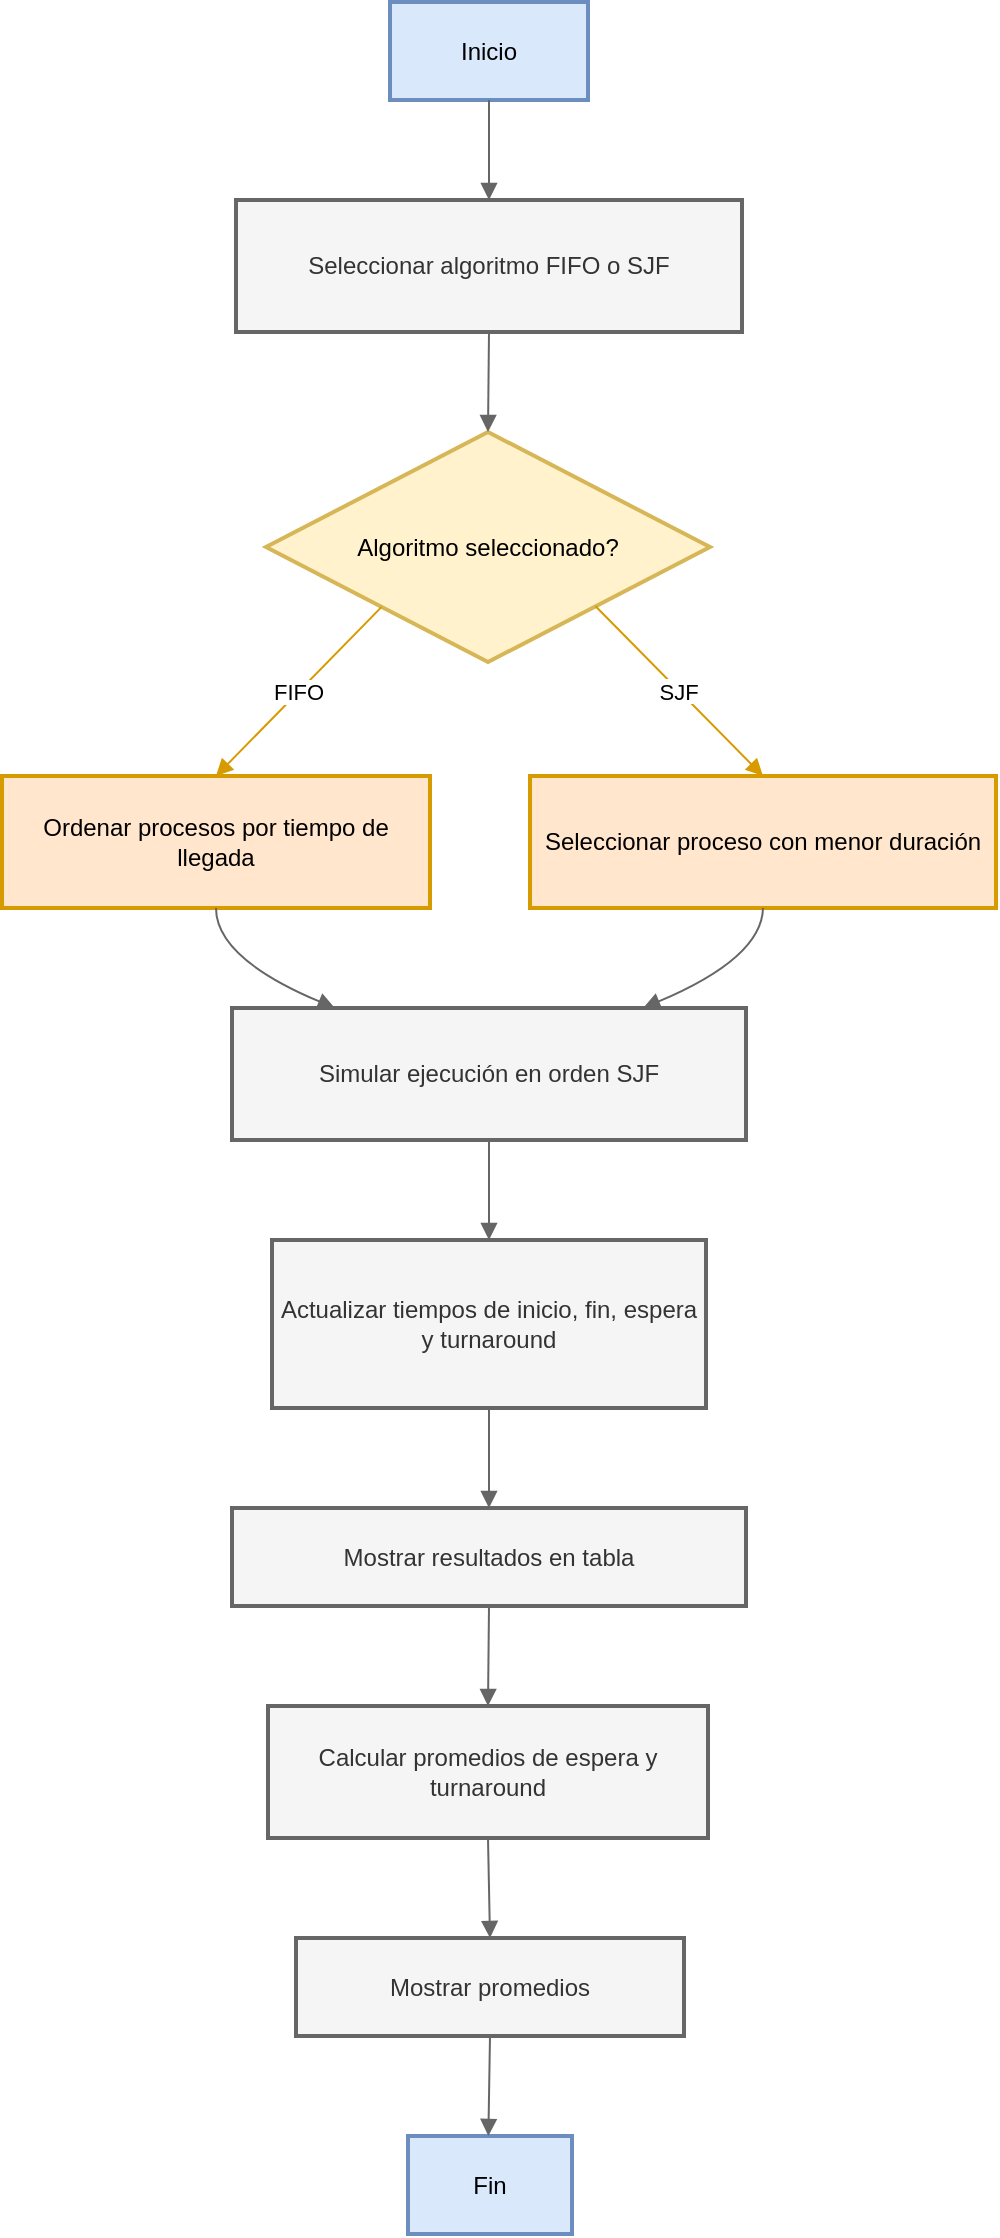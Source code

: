 <mxfile version="24.8.8">
  <diagram name="Página-1" id="UAwYXZ_2hnUKwbwkQpBd">
    <mxGraphModel dx="1965" dy="1292" grid="1" gridSize="10" guides="1" tooltips="1" connect="1" arrows="1" fold="1" page="1" pageScale="1" pageWidth="827" pageHeight="1169" math="0" shadow="0">
      <root>
        <mxCell id="0" />
        <mxCell id="1" parent="0" />
        <mxCell id="NXyp24lHpLye-iFpDave-1" value="Inicio" style="whiteSpace=wrap;strokeWidth=2;fillColor=#dae8fc;strokeColor=#6c8ebf;" vertex="1" parent="1">
          <mxGeometry x="359" y="27" width="99" height="49" as="geometry" />
        </mxCell>
        <mxCell id="NXyp24lHpLye-iFpDave-2" value="Seleccionar algoritmo FIFO o SJF" style="whiteSpace=wrap;strokeWidth=2;fillColor=#f5f5f5;fontColor=#333333;strokeColor=#666666;" vertex="1" parent="1">
          <mxGeometry x="282" y="126" width="253" height="66" as="geometry" />
        </mxCell>
        <mxCell id="NXyp24lHpLye-iFpDave-3" value="Algoritmo seleccionado?" style="rhombus;strokeWidth=2;whiteSpace=wrap;fillColor=#fff2cc;strokeColor=#d6b656;" vertex="1" parent="1">
          <mxGeometry x="297" y="242" width="222" height="115" as="geometry" />
        </mxCell>
        <mxCell id="NXyp24lHpLye-iFpDave-4" value="Ordenar procesos por tiempo de llegada" style="whiteSpace=wrap;strokeWidth=2;fillColor=#ffe6cc;strokeColor=#d79b00;" vertex="1" parent="1">
          <mxGeometry x="165" y="414" width="214" height="66" as="geometry" />
        </mxCell>
        <mxCell id="NXyp24lHpLye-iFpDave-5" value="Seleccionar proceso con menor duración" style="whiteSpace=wrap;strokeWidth=2;fillColor=#ffe6cc;strokeColor=#d79b00;" vertex="1" parent="1">
          <mxGeometry x="429" y="414" width="233" height="66" as="geometry" />
        </mxCell>
        <mxCell id="NXyp24lHpLye-iFpDave-6" value="Simular ejecución en orden SJF" style="whiteSpace=wrap;strokeWidth=2;fillColor=#f5f5f5;fontColor=#333333;strokeColor=#666666;" vertex="1" parent="1">
          <mxGeometry x="280" y="530" width="257" height="66" as="geometry" />
        </mxCell>
        <mxCell id="NXyp24lHpLye-iFpDave-7" value="Actualizar tiempos de inicio, fin, espera y turnaround" style="whiteSpace=wrap;strokeWidth=2;fillColor=#f5f5f5;fontColor=#333333;strokeColor=#666666;" vertex="1" parent="1">
          <mxGeometry x="300" y="646" width="217" height="84" as="geometry" />
        </mxCell>
        <mxCell id="NXyp24lHpLye-iFpDave-8" value="Mostrar resultados en tabla" style="whiteSpace=wrap;strokeWidth=2;fillColor=#f5f5f5;fontColor=#333333;strokeColor=#666666;" vertex="1" parent="1">
          <mxGeometry x="280" y="780" width="257" height="49" as="geometry" />
        </mxCell>
        <mxCell id="NXyp24lHpLye-iFpDave-9" value="Calcular promedios de espera y turnaround" style="whiteSpace=wrap;strokeWidth=2;fillColor=#f5f5f5;fontColor=#333333;strokeColor=#666666;" vertex="1" parent="1">
          <mxGeometry x="298" y="879" width="220" height="66" as="geometry" />
        </mxCell>
        <mxCell id="NXyp24lHpLye-iFpDave-10" value="Mostrar promedios" style="whiteSpace=wrap;strokeWidth=2;fillColor=#f5f5f5;fontColor=#333333;strokeColor=#666666;" vertex="1" parent="1">
          <mxGeometry x="312" y="995" width="194" height="49" as="geometry" />
        </mxCell>
        <mxCell id="NXyp24lHpLye-iFpDave-11" value="Fin" style="whiteSpace=wrap;strokeWidth=2;fillColor=#dae8fc;strokeColor=#6c8ebf;" vertex="1" parent="1">
          <mxGeometry x="368" y="1094" width="82" height="49" as="geometry" />
        </mxCell>
        <mxCell id="NXyp24lHpLye-iFpDave-12" value="" style="curved=1;startArrow=none;endArrow=block;exitX=0.5;exitY=0.99;entryX=0.5;entryY=-0.01;rounded=0;fillColor=#f5f5f5;strokeColor=#666666;" edge="1" parent="1" source="NXyp24lHpLye-iFpDave-1" target="NXyp24lHpLye-iFpDave-2">
          <mxGeometry relative="1" as="geometry">
            <Array as="points" />
          </mxGeometry>
        </mxCell>
        <mxCell id="NXyp24lHpLye-iFpDave-13" value="" style="curved=1;startArrow=none;endArrow=block;exitX=0.5;exitY=1;entryX=0.5;entryY=0;rounded=0;fillColor=#f5f5f5;strokeColor=#666666;" edge="1" parent="1" source="NXyp24lHpLye-iFpDave-2" target="NXyp24lHpLye-iFpDave-3">
          <mxGeometry relative="1" as="geometry">
            <Array as="points" />
          </mxGeometry>
        </mxCell>
        <mxCell id="NXyp24lHpLye-iFpDave-14" value="FIFO" style="startArrow=none;endArrow=block;exitX=0.04;exitY=1;entryX=0.5;entryY=0;rounded=0;fillColor=#ffe6cc;strokeColor=#d79b00;" edge="1" parent="1" source="NXyp24lHpLye-iFpDave-3" target="NXyp24lHpLye-iFpDave-4">
          <mxGeometry relative="1" as="geometry" />
        </mxCell>
        <mxCell id="NXyp24lHpLye-iFpDave-15" value="SJF" style="startArrow=none;endArrow=block;exitX=0.97;exitY=1;entryX=0.5;entryY=0;rounded=0;fillColor=#ffe6cc;strokeColor=#d79b00;" edge="1" parent="1" source="NXyp24lHpLye-iFpDave-3" target="NXyp24lHpLye-iFpDave-5">
          <mxGeometry relative="1" as="geometry" />
        </mxCell>
        <mxCell id="NXyp24lHpLye-iFpDave-16" value="" style="curved=1;startArrow=none;endArrow=block;exitX=0.5;exitY=1;entryX=0.2;entryY=0;rounded=0;fillColor=#f5f5f5;strokeColor=#666666;" edge="1" parent="1" source="NXyp24lHpLye-iFpDave-4" target="NXyp24lHpLye-iFpDave-6">
          <mxGeometry relative="1" as="geometry">
            <Array as="points">
              <mxPoint x="272" y="505" />
            </Array>
          </mxGeometry>
        </mxCell>
        <mxCell id="NXyp24lHpLye-iFpDave-17" value="" style="curved=1;startArrow=none;endArrow=block;exitX=0.5;exitY=1;entryX=0.8;entryY=0;rounded=0;fillColor=#f5f5f5;strokeColor=#666666;" edge="1" parent="1" source="NXyp24lHpLye-iFpDave-5" target="NXyp24lHpLye-iFpDave-6">
          <mxGeometry relative="1" as="geometry">
            <Array as="points">
              <mxPoint x="545" y="505" />
            </Array>
          </mxGeometry>
        </mxCell>
        <mxCell id="NXyp24lHpLye-iFpDave-18" value="" style="curved=1;startArrow=none;endArrow=block;exitX=0.5;exitY=1.01;entryX=0.5;entryY=0;rounded=0;fillColor=#f5f5f5;strokeColor=#666666;" edge="1" parent="1" source="NXyp24lHpLye-iFpDave-6" target="NXyp24lHpLye-iFpDave-7">
          <mxGeometry relative="1" as="geometry">
            <Array as="points" />
          </mxGeometry>
        </mxCell>
        <mxCell id="NXyp24lHpLye-iFpDave-19" value="" style="curved=1;startArrow=none;endArrow=block;exitX=0.5;exitY=1;entryX=0.5;entryY=0;rounded=0;fillColor=#f5f5f5;strokeColor=#666666;" edge="1" parent="1" source="NXyp24lHpLye-iFpDave-7" target="NXyp24lHpLye-iFpDave-8">
          <mxGeometry relative="1" as="geometry">
            <Array as="points" />
          </mxGeometry>
        </mxCell>
        <mxCell id="NXyp24lHpLye-iFpDave-20" value="" style="curved=1;startArrow=none;endArrow=block;exitX=0.5;exitY=1;entryX=0.5;entryY=0;rounded=0;fillColor=#f5f5f5;strokeColor=#666666;" edge="1" parent="1" source="NXyp24lHpLye-iFpDave-8" target="NXyp24lHpLye-iFpDave-9">
          <mxGeometry relative="1" as="geometry">
            <Array as="points" />
          </mxGeometry>
        </mxCell>
        <mxCell id="NXyp24lHpLye-iFpDave-21" value="" style="curved=1;startArrow=none;endArrow=block;exitX=0.5;exitY=1;entryX=0.5;entryY=0;rounded=0;fillColor=#f5f5f5;strokeColor=#666666;" edge="1" parent="1" source="NXyp24lHpLye-iFpDave-9" target="NXyp24lHpLye-iFpDave-10">
          <mxGeometry relative="1" as="geometry">
            <Array as="points" />
          </mxGeometry>
        </mxCell>
        <mxCell id="NXyp24lHpLye-iFpDave-22" value="" style="curved=1;startArrow=none;endArrow=block;exitX=0.5;exitY=1;entryX=0.49;entryY=0;rounded=0;fillColor=#f5f5f5;strokeColor=#666666;" edge="1" parent="1" source="NXyp24lHpLye-iFpDave-10" target="NXyp24lHpLye-iFpDave-11">
          <mxGeometry relative="1" as="geometry">
            <Array as="points" />
          </mxGeometry>
        </mxCell>
      </root>
    </mxGraphModel>
  </diagram>
</mxfile>
